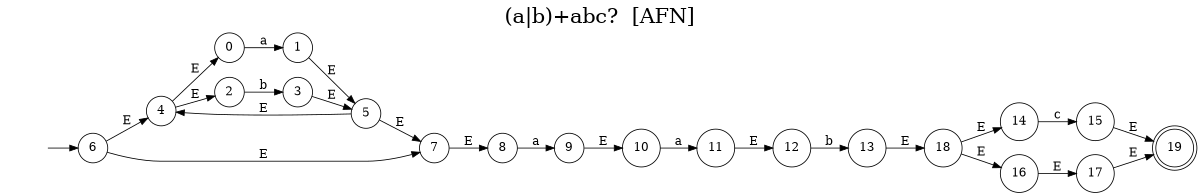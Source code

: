 digraph "Resultado Automata AFN" {
	label = "(a|b)+abc?  [AFN]"
	labelloc  =  t
	fontsize  = 25
	rankdir=LR size="8,5"
	node [shape=doublecircle]
	19
	node [shape=circle]
	6
	node [shape=none]
	""
	""-> 6 [label=""]
	node [shape=circle]
	0 -> 1[label="a"]
	2 -> 3[label="b"]
	4 -> 0[label="E"]
	4 -> 2[label="E"]
	1 -> 5[label="E"]
	3 -> 5[label="E"]
	5 -> 4[label="E"]
	6 -> 7[label="E"]
	6 -> 4[label="E"]
	5 -> 7[label="E"]
	8 -> 9[label="a"]
	7 -> 8[label="E"]
	10 -> 11[label="a"]
	9 -> 10[label="E"]
	12 -> 13[label="b"]
	11 -> 12[label="E"]
	14 -> 15[label="c"]
	16 -> 17[label="E"]
	18 -> 14[label="E"]
	18 -> 16[label="E"]
	15 -> 19[label="E"]
	17 -> 19[label="E"]
	13 -> 18[label="E"]
}